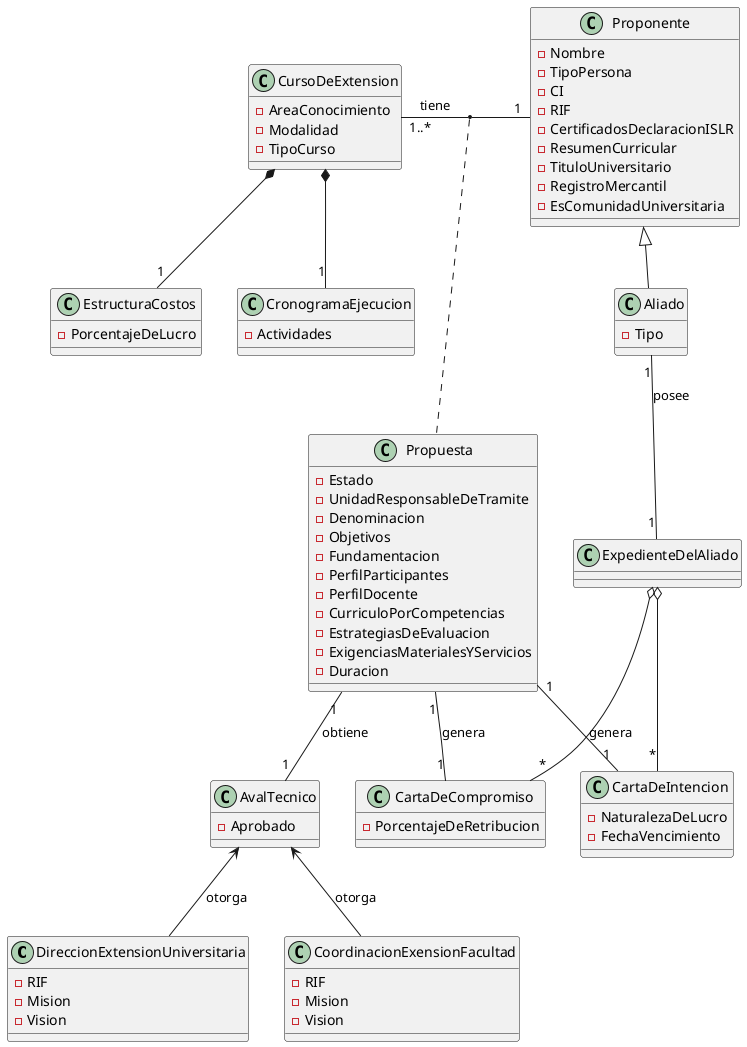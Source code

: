 @startuml DiagramaDeClase
class DireccionExtensionUniversitaria {
  - RIF
  - Mision
  - Vision
}

class CoordinacionExensionFacultad {
  - RIF
  - Mision
  - Vision
}

class AvalTecnico {
  - Aprobado
}

class CursoDeExtension {
  - AreaConocimiento 
  - Modalidad
  - TipoCurso
}

class EstructuraCostos {
  - PorcentajeDeLucro
}

class CronogramaEjecucion {
  - Actividades
}

class Propuesta {
  - Estado
  - UnidadResponsableDeTramite
  - Denominacion
  - Objetivos
  - Fundamentacion 
  - PerfilParticipantes
  - PerfilDocente
  - CurriculoPorCompetencias
  - EstrategiasDeEvaluacion
  - ExigenciasMaterialesYServicios
  - Duracion
}

class Aliado {
  - Tipo
}

class Proponente {
  - Nombre
  - TipoPersona
  - CI
  - RIF
  - CertificadosDeclaracionISLR
  - ResumenCurricular
  - TituloUniversitario
  - RegistroMercantil
  - EsComunidadUniversitaria
}

class CartaDeIntencion {
  - NaturalezaDeLucro
  - FechaVencimiento
}

class CartaDeCompromiso {
  - PorcentajeDeRetribucion
}

class ExpedienteDelAliado {
}

AvalTecnico <-- DireccionExtensionUniversitaria : otorga
AvalTecnico <-- CoordinacionExensionFacultad : otorga

CursoDeExtension *-- "1" CronogramaEjecucion
CursoDeExtension *-- "1" EstructuraCostos 

Proponente <|-- Aliado 

CursoDeExtension "1..*" - "1" Proponente : tiene
(CursoDeExtension , Proponente) .. Propuesta
Propuesta "1" -- "1" AvalTecnico : obtiene

ExpedienteDelAliado o-- "*" CartaDeIntencion 
ExpedienteDelAliado o-- "*" CartaDeCompromiso 
Aliado "1" -- "1" ExpedienteDelAliado : posee


Propuesta "1" -- "1" CartaDeIntencion : genera
Propuesta "1" -- "1" CartaDeCompromiso : genera
@enduml